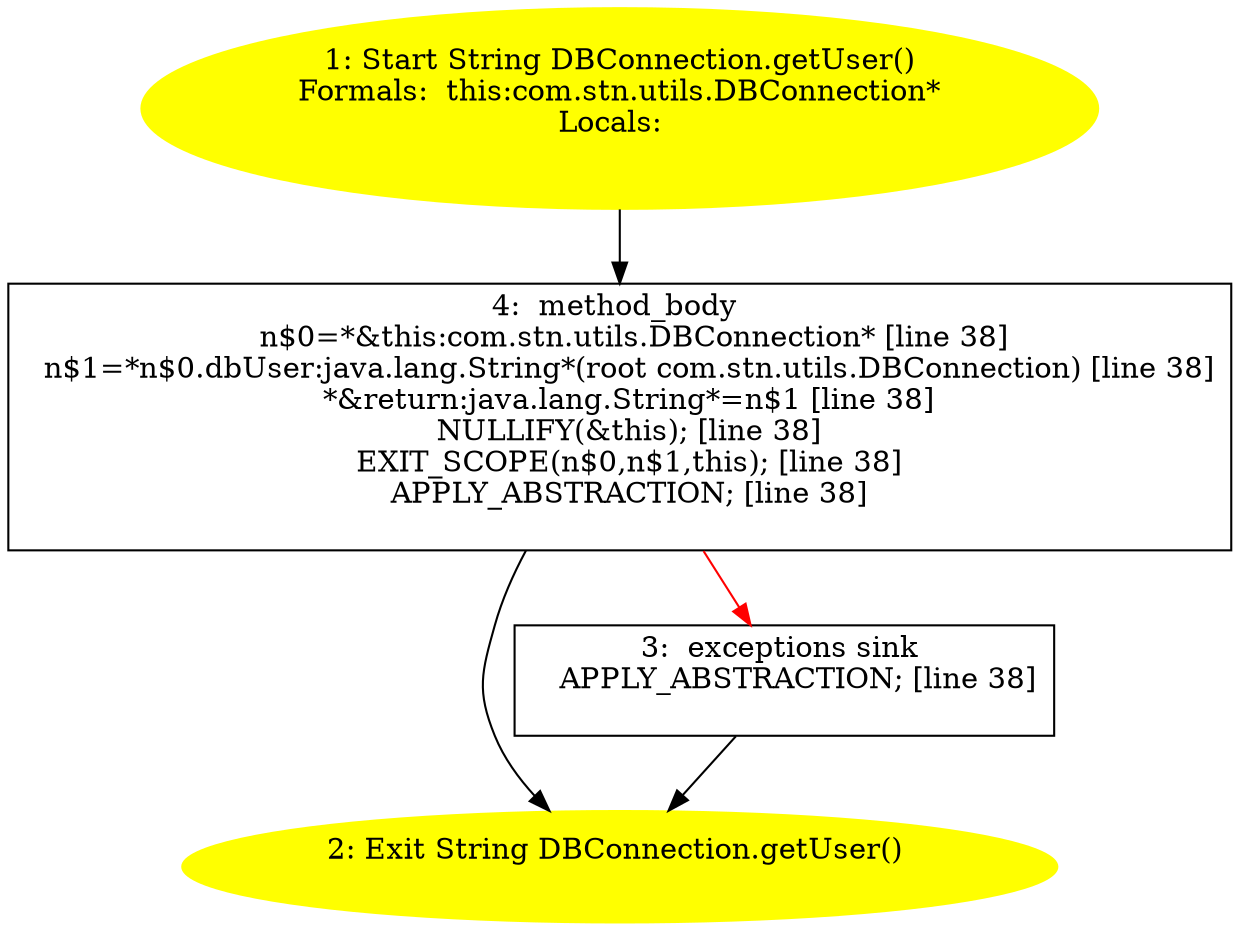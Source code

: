 /* @generated */
digraph cfg {
"com.stn.utils.DBConnection.getUser():java.lang.String.7d87624911addf7510f569673aa11305_1" [label="1: Start String DBConnection.getUser()\nFormals:  this:com.stn.utils.DBConnection*\nLocals:  \n  " color=yellow style=filled]
	

	 "com.stn.utils.DBConnection.getUser():java.lang.String.7d87624911addf7510f569673aa11305_1" -> "com.stn.utils.DBConnection.getUser():java.lang.String.7d87624911addf7510f569673aa11305_4" ;
"com.stn.utils.DBConnection.getUser():java.lang.String.7d87624911addf7510f569673aa11305_2" [label="2: Exit String DBConnection.getUser() \n  " color=yellow style=filled]
	

"com.stn.utils.DBConnection.getUser():java.lang.String.7d87624911addf7510f569673aa11305_3" [label="3:  exceptions sink \n   APPLY_ABSTRACTION; [line 38]\n " shape="box"]
	

	 "com.stn.utils.DBConnection.getUser():java.lang.String.7d87624911addf7510f569673aa11305_3" -> "com.stn.utils.DBConnection.getUser():java.lang.String.7d87624911addf7510f569673aa11305_2" ;
"com.stn.utils.DBConnection.getUser():java.lang.String.7d87624911addf7510f569673aa11305_4" [label="4:  method_body \n   n$0=*&this:com.stn.utils.DBConnection* [line 38]\n  n$1=*n$0.dbUser:java.lang.String*(root com.stn.utils.DBConnection) [line 38]\n  *&return:java.lang.String*=n$1 [line 38]\n  NULLIFY(&this); [line 38]\n  EXIT_SCOPE(n$0,n$1,this); [line 38]\n  APPLY_ABSTRACTION; [line 38]\n " shape="box"]
	

	 "com.stn.utils.DBConnection.getUser():java.lang.String.7d87624911addf7510f569673aa11305_4" -> "com.stn.utils.DBConnection.getUser():java.lang.String.7d87624911addf7510f569673aa11305_2" ;
	 "com.stn.utils.DBConnection.getUser():java.lang.String.7d87624911addf7510f569673aa11305_4" -> "com.stn.utils.DBConnection.getUser():java.lang.String.7d87624911addf7510f569673aa11305_3" [color="red" ];
}
